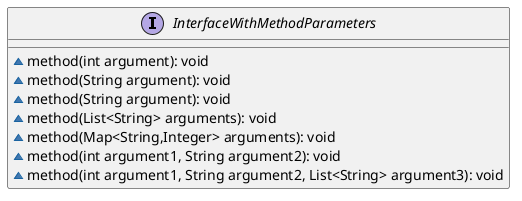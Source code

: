 @startuml
interface InterfaceWithMethodParameters{
{method} ~method(int argument): void
{method} ~method(String argument): void
{method} ~method(String argument): void
{method} ~method(List<String> arguments): void
{method} ~method(Map<String,Integer> arguments): void
{method} ~method(int argument1, String argument2): void
{method} ~method(int argument1, String argument2, List<String> argument3): void
}
@enduml